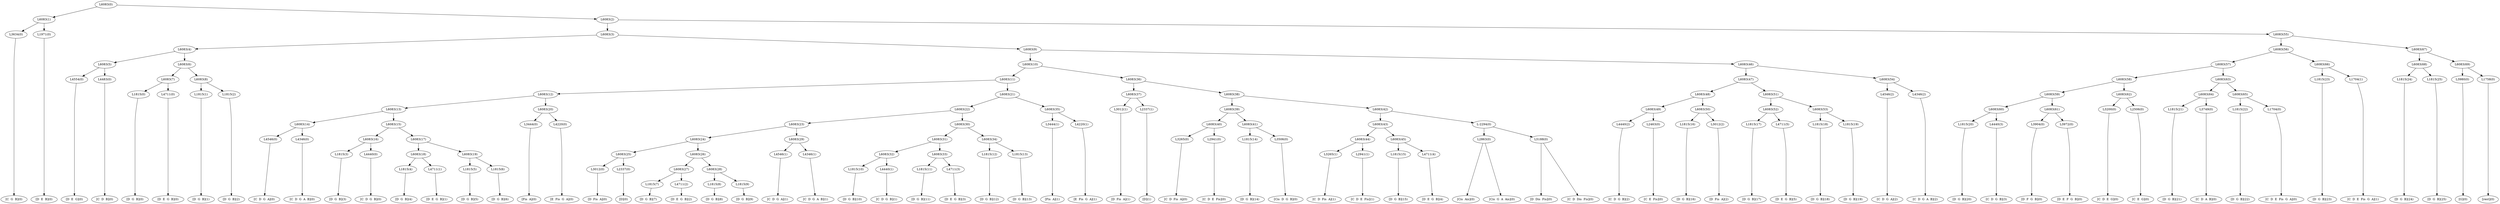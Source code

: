 digraph sample{
"L3634(0)"->"[C  G  B](0)"
"L1971(0)"->"[D  E  B](0)"
"L6083(1)"->"L3634(0)"
"L6083(1)"->"L1971(0)"
"L4554(0)"->"[D  E  G](0)"
"L4483(0)"->"[C  D  B](0)"
"L6083(5)"->"L4554(0)"
"L6083(5)"->"L4483(0)"
"L1815(0)"->"[D  G  B](0)"
"L4711(0)"->"[D  E  G  B](0)"
"L6083(7)"->"L1815(0)"
"L6083(7)"->"L4711(0)"
"L1815(1)"->"[D  G  B](1)"
"L1815(2)"->"[D  G  B](2)"
"L6083(8)"->"L1815(1)"
"L6083(8)"->"L1815(2)"
"L6083(6)"->"L6083(7)"
"L6083(6)"->"L6083(8)"
"L6083(4)"->"L6083(5)"
"L6083(4)"->"L6083(6)"
"L4546(0)"->"[C  D  G  A](0)"
"L4346(0)"->"[C  D  G  A  B](0)"
"L6083(14)"->"L4546(0)"
"L6083(14)"->"L4346(0)"
"L1815(3)"->"[D  G  B](3)"
"L4440(0)"->"[C  D  G  B](0)"
"L6083(16)"->"L1815(3)"
"L6083(16)"->"L4440(0)"
"L1815(4)"->"[D  G  B](4)"
"L4711(1)"->"[D  E  G  B](1)"
"L6083(18)"->"L1815(4)"
"L6083(18)"->"L4711(1)"
"L1815(5)"->"[D  G  B](5)"
"L1815(6)"->"[D  G  B](6)"
"L6083(19)"->"L1815(5)"
"L6083(19)"->"L1815(6)"
"L6083(17)"->"L6083(18)"
"L6083(17)"->"L6083(19)"
"L6083(15)"->"L6083(16)"
"L6083(15)"->"L6083(17)"
"L6083(13)"->"L6083(14)"
"L6083(13)"->"L6083(15)"
"L3444(0)"->"[Fis  A](0)"
"L4220(0)"->"[E  Fis  G  A](0)"
"L6083(20)"->"L3444(0)"
"L6083(20)"->"L4220(0)"
"L6083(12)"->"L6083(13)"
"L6083(12)"->"L6083(20)"
"L3012(0)"->"[D  Fis  A](0)"
"L2337(0)"->"[D](0)"
"L6083(25)"->"L3012(0)"
"L6083(25)"->"L2337(0)"
"L1815(7)"->"[D  G  B](7)"
"L4711(2)"->"[D  E  G  B](2)"
"L6083(27)"->"L1815(7)"
"L6083(27)"->"L4711(2)"
"L1815(8)"->"[D  G  B](8)"
"L1815(9)"->"[D  G  B](9)"
"L6083(28)"->"L1815(8)"
"L6083(28)"->"L1815(9)"
"L6083(26)"->"L6083(27)"
"L6083(26)"->"L6083(28)"
"L6083(24)"->"L6083(25)"
"L6083(24)"->"L6083(26)"
"L4546(1)"->"[C  D  G  A](1)"
"L4346(1)"->"[C  D  G  A  B](1)"
"L6083(29)"->"L4546(1)"
"L6083(29)"->"L4346(1)"
"L6083(23)"->"L6083(24)"
"L6083(23)"->"L6083(29)"
"L1815(10)"->"[D  G  B](10)"
"L4440(1)"->"[C  D  G  B](1)"
"L6083(32)"->"L1815(10)"
"L6083(32)"->"L4440(1)"
"L1815(11)"->"[D  G  B](11)"
"L4711(3)"->"[D  E  G  B](3)"
"L6083(33)"->"L1815(11)"
"L6083(33)"->"L4711(3)"
"L6083(31)"->"L6083(32)"
"L6083(31)"->"L6083(33)"
"L1815(12)"->"[D  G  B](12)"
"L1815(13)"->"[D  G  B](13)"
"L6083(34)"->"L1815(12)"
"L6083(34)"->"L1815(13)"
"L6083(30)"->"L6083(31)"
"L6083(30)"->"L6083(34)"
"L6083(22)"->"L6083(23)"
"L6083(22)"->"L6083(30)"
"L3444(1)"->"[Fis  A](1)"
"L4220(1)"->"[E  Fis  G  A](1)"
"L6083(35)"->"L3444(1)"
"L6083(35)"->"L4220(1)"
"L6083(21)"->"L6083(22)"
"L6083(21)"->"L6083(35)"
"L6083(11)"->"L6083(12)"
"L6083(11)"->"L6083(21)"
"L3012(1)"->"[D  Fis  A](1)"
"L2337(1)"->"[D](1)"
"L6083(37)"->"L3012(1)"
"L6083(37)"->"L2337(1)"
"L3265(0)"->"[C  D  Fis  A](0)"
"L2941(0)"->"[C  D  E  Fis](0)"
"L6083(40)"->"L3265(0)"
"L6083(40)"->"L2941(0)"
"L1815(14)"->"[D  G  B](14)"
"L3506(0)"->"[Cis  D  G  B](0)"
"L6083(41)"->"L1815(14)"
"L6083(41)"->"L3506(0)"
"L6083(39)"->"L6083(40)"
"L6083(39)"->"L6083(41)"
"L3265(1)"->"[C  D  Fis  A](1)"
"L2941(1)"->"[C  D  E  Fis](1)"
"L6083(44)"->"L3265(1)"
"L6083(44)"->"L2941(1)"
"L1815(15)"->"[D  G  B](15)"
"L4711(4)"->"[D  E  G  B](4)"
"L6083(45)"->"L1815(15)"
"L6083(45)"->"L4711(4)"
"L6083(43)"->"L6083(44)"
"L6083(43)"->"L6083(45)"
"L2863(0)"->"[Cis  Ais](0)"
"L2863(0)"->"[Cis  G  A  Ais](0)"
"L5188(0)"->"[D  Dis  Fis](0)"
"L5188(0)"->"[C  D  Dis  Fis](0)"
"L-2294(0)"->"L2863(0)"
"L-2294(0)"->"L5188(0)"
"L6083(42)"->"L6083(43)"
"L6083(42)"->"L-2294(0)"
"L6083(38)"->"L6083(39)"
"L6083(38)"->"L6083(42)"
"L6083(36)"->"L6083(37)"
"L6083(36)"->"L6083(38)"
"L6083(10)"->"L6083(11)"
"L6083(10)"->"L6083(36)"
"L4440(2)"->"[C  D  G  B](2)"
"L2463(0)"->"[C  E  Fis](0)"
"L6083(49)"->"L4440(2)"
"L6083(49)"->"L2463(0)"
"L1815(16)"->"[D  G  B](16)"
"L3012(2)"->"[D  Fis  A](2)"
"L6083(50)"->"L1815(16)"
"L6083(50)"->"L3012(2)"
"L6083(48)"->"L6083(49)"
"L6083(48)"->"L6083(50)"
"L1815(17)"->"[D  G  B](17)"
"L4711(5)"->"[D  E  G  B](5)"
"L6083(52)"->"L1815(17)"
"L6083(52)"->"L4711(5)"
"L1815(18)"->"[D  G  B](18)"
"L1815(19)"->"[D  G  B](19)"
"L6083(53)"->"L1815(18)"
"L6083(53)"->"L1815(19)"
"L6083(51)"->"L6083(52)"
"L6083(51)"->"L6083(53)"
"L6083(47)"->"L6083(48)"
"L6083(47)"->"L6083(51)"
"L4546(2)"->"[C  D  G  A](2)"
"L4346(2)"->"[C  D  G  A  B](2)"
"L6083(54)"->"L4546(2)"
"L6083(54)"->"L4346(2)"
"L6083(46)"->"L6083(47)"
"L6083(46)"->"L6083(54)"
"L6083(9)"->"L6083(10)"
"L6083(9)"->"L6083(46)"
"L6083(3)"->"L6083(4)"
"L6083(3)"->"L6083(9)"
"L1815(20)"->"[D  G  B](20)"
"L4440(3)"->"[C  D  G  B](3)"
"L6083(60)"->"L1815(20)"
"L6083(60)"->"L4440(3)"
"L3904(0)"->"[D  F  G  B](0)"
"L3972(0)"->"[D  E  F  G  B](0)"
"L6083(61)"->"L3904(0)"
"L6083(61)"->"L3972(0)"
"L6083(59)"->"L6083(60)"
"L6083(59)"->"L6083(61)"
"L3200(0)"->"[C  D  E  G](0)"
"L2506(0)"->"[C  E  G](0)"
"L6083(62)"->"L3200(0)"
"L6083(62)"->"L2506(0)"
"L6083(58)"->"L6083(59)"
"L6083(58)"->"L6083(62)"
"L1815(21)"->"[D  G  B](21)"
"L3749(0)"->"[C  D  A  B](0)"
"L6083(64)"->"L1815(21)"
"L6083(64)"->"L3749(0)"
"L1815(22)"->"[D  G  B](22)"
"L1704(0)"->"[C  D  E  Fis  G  A](0)"
"L6083(65)"->"L1815(22)"
"L6083(65)"->"L1704(0)"
"L6083(63)"->"L6083(64)"
"L6083(63)"->"L6083(65)"
"L6083(57)"->"L6083(58)"
"L6083(57)"->"L6083(63)"
"L1815(23)"->"[D  G  B](23)"
"L1704(1)"->"[C  D  E  Fis  G  A](1)"
"L6083(66)"->"L1815(23)"
"L6083(66)"->"L1704(1)"
"L6083(56)"->"L6083(57)"
"L6083(56)"->"L6083(66)"
"L1815(24)"->"[D  G  B](24)"
"L1815(25)"->"[D  G  B](25)"
"L6083(68)"->"L1815(24)"
"L6083(68)"->"L1815(25)"
"L3980(0)"->"[G](0)"
"L1758(0)"->"[rest](0)"
"L6083(69)"->"L3980(0)"
"L6083(69)"->"L1758(0)"
"L6083(67)"->"L6083(68)"
"L6083(67)"->"L6083(69)"
"L6083(55)"->"L6083(56)"
"L6083(55)"->"L6083(67)"
"L6083(2)"->"L6083(3)"
"L6083(2)"->"L6083(55)"
"L6083(0)"->"L6083(1)"
"L6083(0)"->"L6083(2)"
{rank = min; "L6083(0)"}
{rank = same; "L6083(1)"; "L6083(2)";}
{rank = same; "L3634(0)"; "L1971(0)"; "L6083(3)"; "L6083(55)";}
{rank = same; "L6083(4)"; "L6083(9)"; "L6083(56)"; "L6083(67)";}
{rank = same; "L6083(5)"; "L6083(6)"; "L6083(10)"; "L6083(46)"; "L6083(57)"; "L6083(66)"; "L6083(68)"; "L6083(69)";}
{rank = same; "L4554(0)"; "L4483(0)"; "L6083(7)"; "L6083(8)"; "L6083(11)"; "L6083(36)"; "L6083(47)"; "L6083(54)"; "L6083(58)"; "L6083(63)"; "L1815(23)"; "L1704(1)"; "L1815(24)"; "L1815(25)"; "L3980(0)"; "L1758(0)";}
{rank = same; "L1815(0)"; "L4711(0)"; "L1815(1)"; "L1815(2)"; "L6083(12)"; "L6083(21)"; "L6083(37)"; "L6083(38)"; "L6083(48)"; "L6083(51)"; "L4546(2)"; "L4346(2)"; "L6083(59)"; "L6083(62)"; "L6083(64)"; "L6083(65)";}
{rank = same; "L6083(13)"; "L6083(20)"; "L6083(22)"; "L6083(35)"; "L3012(1)"; "L2337(1)"; "L6083(39)"; "L6083(42)"; "L6083(49)"; "L6083(50)"; "L6083(52)"; "L6083(53)"; "L6083(60)"; "L6083(61)"; "L3200(0)"; "L2506(0)"; "L1815(21)"; "L3749(0)"; "L1815(22)"; "L1704(0)";}
{rank = same; "L6083(14)"; "L6083(15)"; "L3444(0)"; "L4220(0)"; "L6083(23)"; "L6083(30)"; "L3444(1)"; "L4220(1)"; "L6083(40)"; "L6083(41)"; "L6083(43)"; "L-2294(0)"; "L4440(2)"; "L2463(0)"; "L1815(16)"; "L3012(2)"; "L1815(17)"; "L4711(5)"; "L1815(18)"; "L1815(19)"; "L1815(20)"; "L4440(3)"; "L3904(0)"; "L3972(0)";}
{rank = same; "L4546(0)"; "L4346(0)"; "L6083(16)"; "L6083(17)"; "L6083(24)"; "L6083(29)"; "L6083(31)"; "L6083(34)"; "L3265(0)"; "L2941(0)"; "L1815(14)"; "L3506(0)"; "L6083(44)"; "L6083(45)"; "L2863(0)"; "L5188(0)";}
{rank = same; "L1815(3)"; "L4440(0)"; "L6083(18)"; "L6083(19)"; "L6083(25)"; "L6083(26)"; "L4546(1)"; "L4346(1)"; "L6083(32)"; "L6083(33)"; "L1815(12)"; "L1815(13)"; "L3265(1)"; "L2941(1)"; "L1815(15)"; "L4711(4)";}
{rank = same; "L1815(4)"; "L4711(1)"; "L1815(5)"; "L1815(6)"; "L3012(0)"; "L2337(0)"; "L6083(27)"; "L6083(28)"; "L1815(10)"; "L4440(1)"; "L1815(11)"; "L4711(3)";}
{rank = same; "L1815(7)"; "L4711(2)"; "L1815(8)"; "L1815(9)";}
{rank = max; "[C  D  A  B](0)"; "[C  D  B](0)"; "[C  D  Dis  Fis](0)"; "[C  D  E  Fis  G  A](0)"; "[C  D  E  Fis  G  A](1)"; "[C  D  E  Fis](0)"; "[C  D  E  Fis](1)"; "[C  D  E  G](0)"; "[C  D  Fis  A](0)"; "[C  D  Fis  A](1)"; "[C  D  G  A  B](0)"; "[C  D  G  A  B](1)"; "[C  D  G  A  B](2)"; "[C  D  G  A](0)"; "[C  D  G  A](1)"; "[C  D  G  A](2)"; "[C  D  G  B](0)"; "[C  D  G  B](1)"; "[C  D  G  B](2)"; "[C  D  G  B](3)"; "[C  E  Fis](0)"; "[C  E  G](0)"; "[C  G  B](0)"; "[Cis  Ais](0)"; "[Cis  D  G  B](0)"; "[Cis  G  A  Ais](0)"; "[D  Dis  Fis](0)"; "[D  E  B](0)"; "[D  E  F  G  B](0)"; "[D  E  G  B](0)"; "[D  E  G  B](1)"; "[D  E  G  B](2)"; "[D  E  G  B](3)"; "[D  E  G  B](4)"; "[D  E  G  B](5)"; "[D  E  G](0)"; "[D  F  G  B](0)"; "[D  Fis  A](0)"; "[D  Fis  A](1)"; "[D  Fis  A](2)"; "[D  G  B](0)"; "[D  G  B](1)"; "[D  G  B](10)"; "[D  G  B](11)"; "[D  G  B](12)"; "[D  G  B](13)"; "[D  G  B](14)"; "[D  G  B](15)"; "[D  G  B](16)"; "[D  G  B](17)"; "[D  G  B](18)"; "[D  G  B](19)"; "[D  G  B](2)"; "[D  G  B](20)"; "[D  G  B](21)"; "[D  G  B](22)"; "[D  G  B](23)"; "[D  G  B](24)"; "[D  G  B](25)"; "[D  G  B](3)"; "[D  G  B](4)"; "[D  G  B](5)"; "[D  G  B](6)"; "[D  G  B](7)"; "[D  G  B](8)"; "[D  G  B](9)"; "[D](0)"; "[D](1)"; "[E  Fis  G  A](0)"; "[E  Fis  G  A](1)"; "[Fis  A](0)"; "[Fis  A](1)"; "[G](0)"; "[rest](0)";}
}